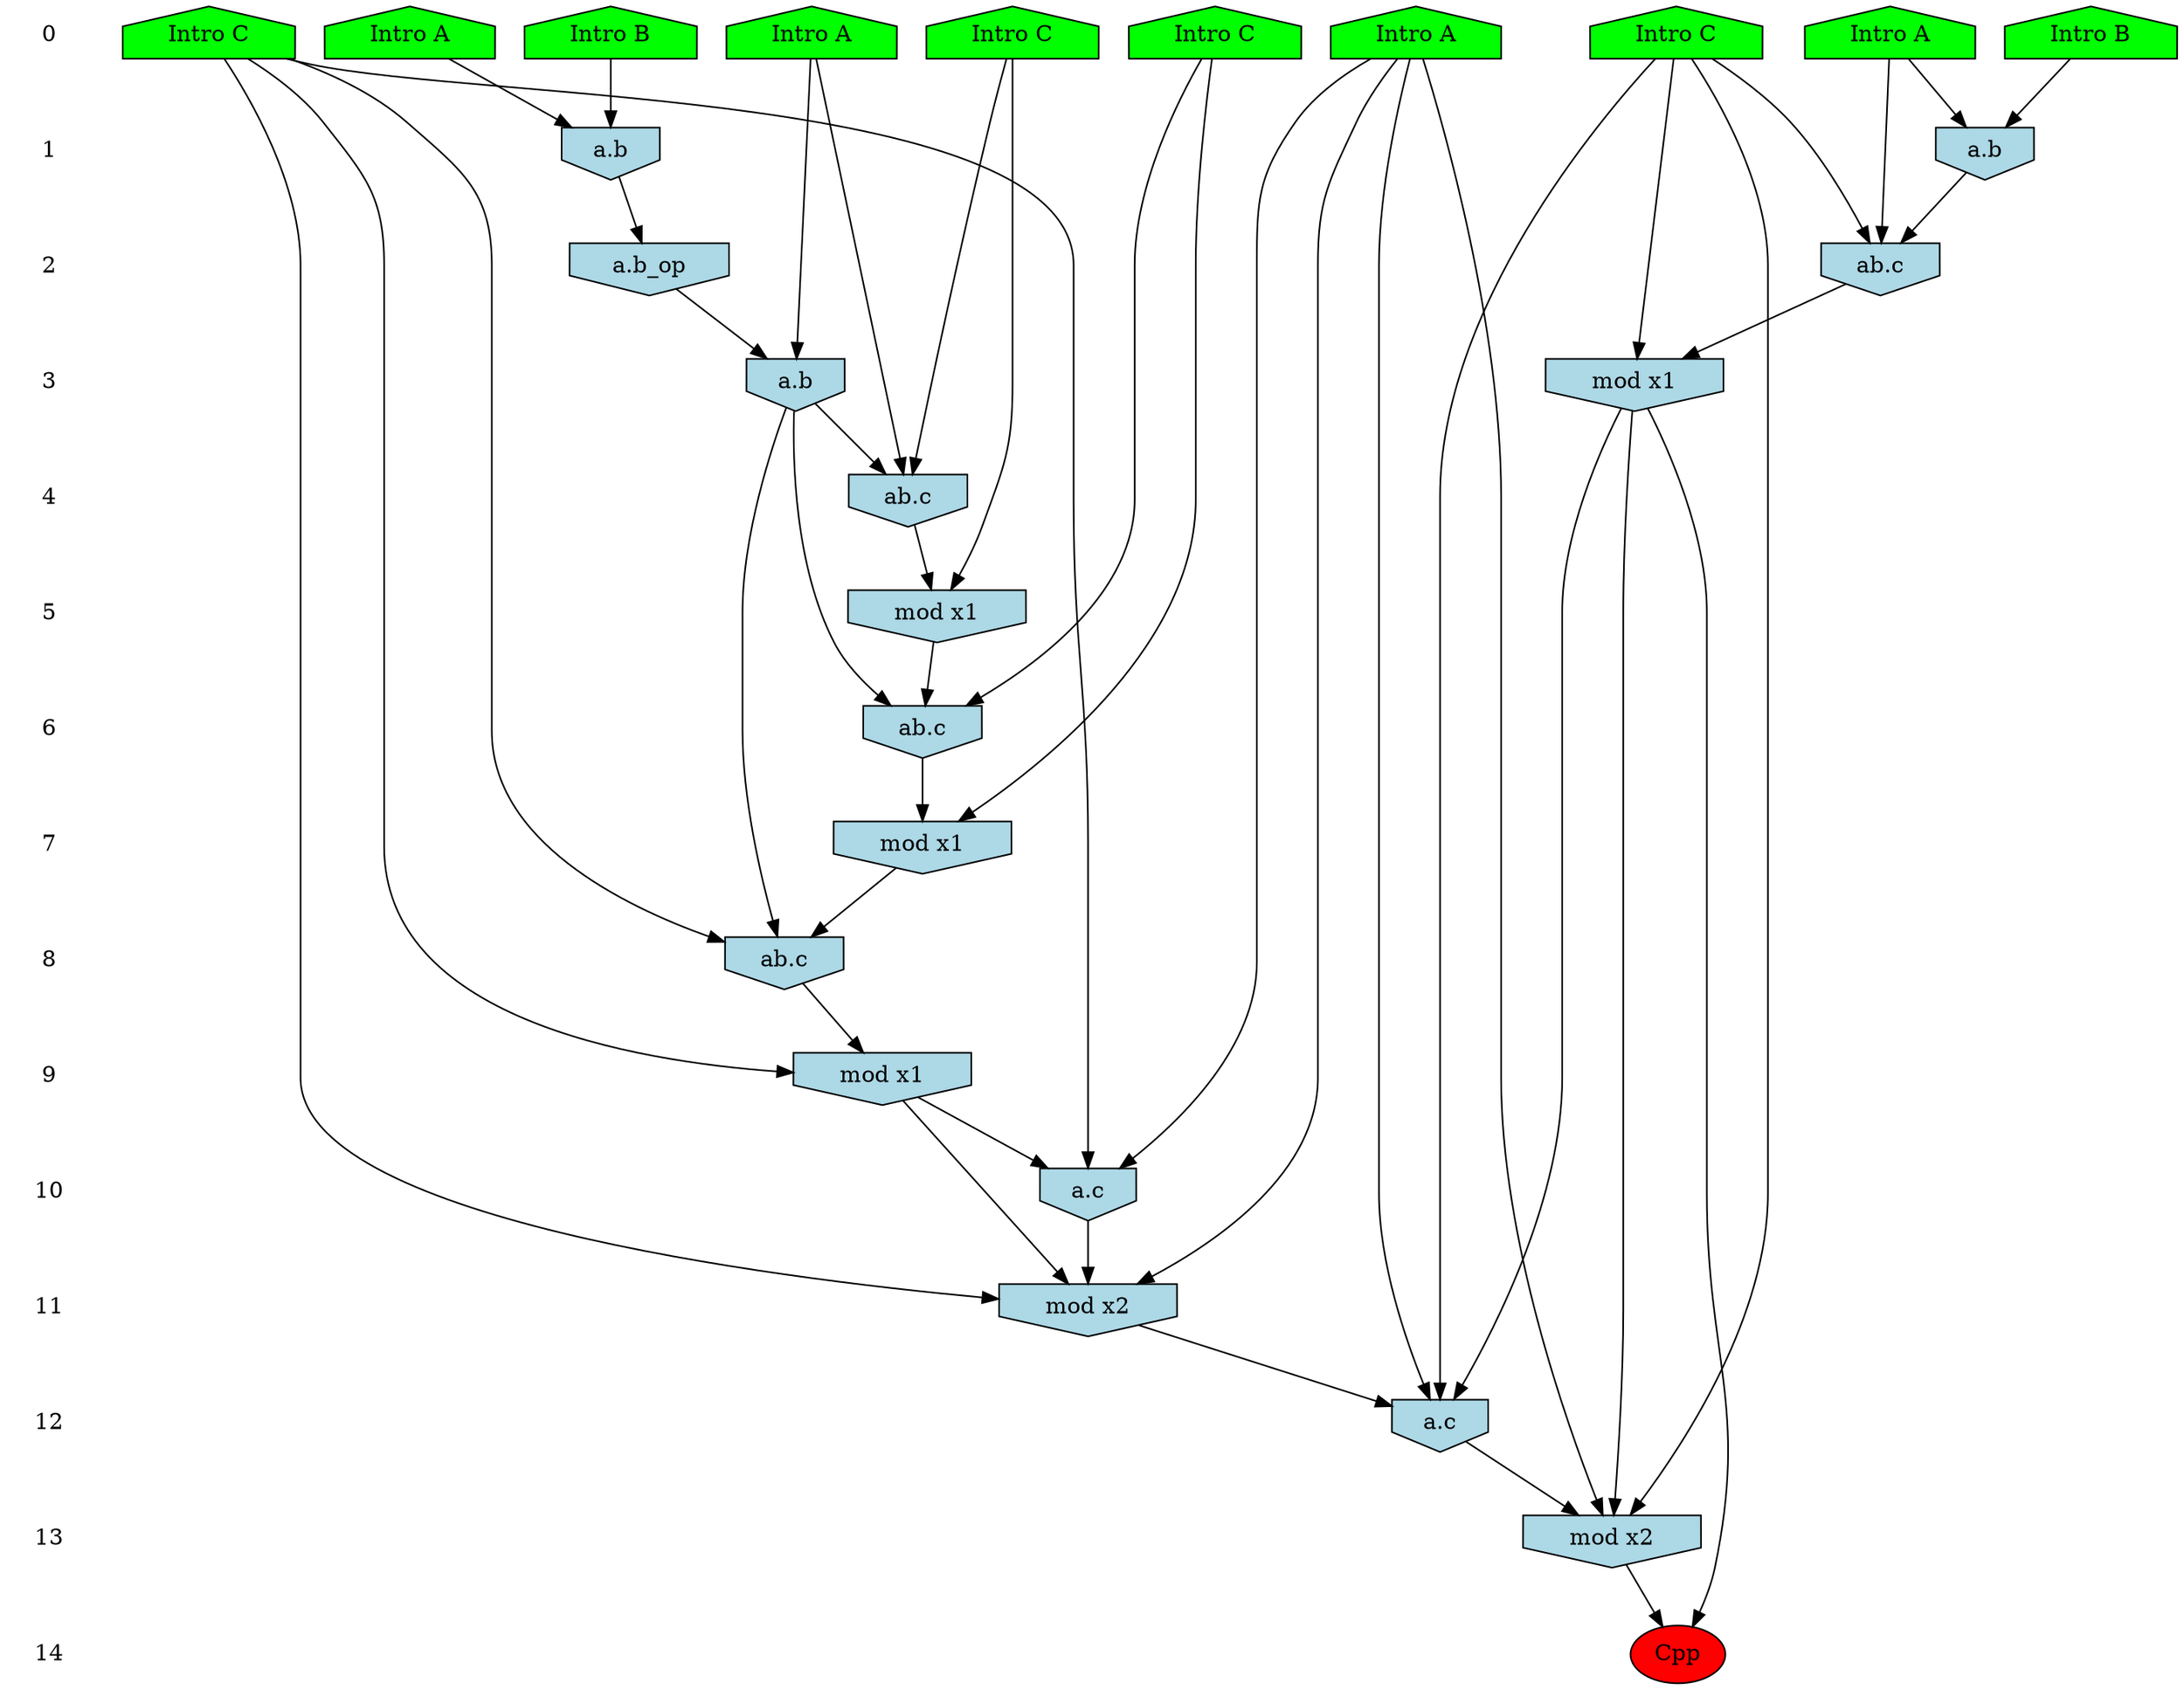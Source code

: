 /* Compression of 2 causal flows obtained in average at 1.394528E+01 t.u */
/* Compressed causal flows were: [1602;2838] */
digraph G{
 ranksep=.5 ; 
{ rank = same ; "0" [shape=plaintext] ; node_1 [label ="Intro A", shape=house, style=filled, fillcolor=green] ;
node_2 [label ="Intro A", shape=house, style=filled, fillcolor=green] ;
node_3 [label ="Intro A", shape=house, style=filled, fillcolor=green] ;
node_4 [label ="Intro A", shape=house, style=filled, fillcolor=green] ;
node_5 [label ="Intro B", shape=house, style=filled, fillcolor=green] ;
node_6 [label ="Intro B", shape=house, style=filled, fillcolor=green] ;
node_7 [label ="Intro C", shape=house, style=filled, fillcolor=green] ;
node_8 [label ="Intro C", shape=house, style=filled, fillcolor=green] ;
node_9 [label ="Intro C", shape=house, style=filled, fillcolor=green] ;
node_10 [label ="Intro C", shape=house, style=filled, fillcolor=green] ;
}
{ rank = same ; "1" [shape=plaintext] ; node_11 [label="a.b", shape=invhouse, style=filled, fillcolor = lightblue] ;
node_13 [label="a.b", shape=invhouse, style=filled, fillcolor = lightblue] ;
}
{ rank = same ; "2" [shape=plaintext] ; node_12 [label="a.b_op", shape=invhouse, style=filled, fillcolor = lightblue] ;
node_14 [label="ab.c", shape=invhouse, style=filled, fillcolor = lightblue] ;
}
{ rank = same ; "3" [shape=plaintext] ; node_15 [label="a.b", shape=invhouse, style=filled, fillcolor = lightblue] ;
node_18 [label="mod x1", shape=invhouse, style=filled, fillcolor = lightblue] ;
}
{ rank = same ; "4" [shape=plaintext] ; node_16 [label="ab.c", shape=invhouse, style=filled, fillcolor = lightblue] ;
}
{ rank = same ; "5" [shape=plaintext] ; node_17 [label="mod x1", shape=invhouse, style=filled, fillcolor = lightblue] ;
}
{ rank = same ; "6" [shape=plaintext] ; node_19 [label="ab.c", shape=invhouse, style=filled, fillcolor = lightblue] ;
}
{ rank = same ; "7" [shape=plaintext] ; node_20 [label="mod x1", shape=invhouse, style=filled, fillcolor = lightblue] ;
}
{ rank = same ; "8" [shape=plaintext] ; node_21 [label="ab.c", shape=invhouse, style=filled, fillcolor = lightblue] ;
}
{ rank = same ; "9" [shape=plaintext] ; node_22 [label="mod x1", shape=invhouse, style=filled, fillcolor = lightblue] ;
}
{ rank = same ; "10" [shape=plaintext] ; node_23 [label="a.c", shape=invhouse, style=filled, fillcolor = lightblue] ;
}
{ rank = same ; "11" [shape=plaintext] ; node_24 [label="mod x2", shape=invhouse, style=filled, fillcolor = lightblue] ;
}
{ rank = same ; "12" [shape=plaintext] ; node_25 [label="a.c", shape=invhouse, style=filled, fillcolor = lightblue] ;
}
{ rank = same ; "13" [shape=plaintext] ; node_26 [label="mod x2", shape=invhouse, style=filled, fillcolor = lightblue] ;
}
{ rank = same ; "14" [shape=plaintext] ; node_27 [label ="Cpp", style=filled, fillcolor=red] ;
}
"0" -> "1" [style="invis"]; 
"1" -> "2" [style="invis"]; 
"2" -> "3" [style="invis"]; 
"3" -> "4" [style="invis"]; 
"4" -> "5" [style="invis"]; 
"5" -> "6" [style="invis"]; 
"6" -> "7" [style="invis"]; 
"7" -> "8" [style="invis"]; 
"8" -> "9" [style="invis"]; 
"9" -> "10" [style="invis"]; 
"10" -> "11" [style="invis"]; 
"11" -> "12" [style="invis"]; 
"12" -> "13" [style="invis"]; 
"13" -> "14" [style="invis"]; 
node_2 -> node_11
node_6 -> node_11
node_11 -> node_12
node_3 -> node_13
node_5 -> node_13
node_3 -> node_14
node_9 -> node_14
node_13 -> node_14
node_1 -> node_15
node_12 -> node_15
node_1 -> node_16
node_7 -> node_16
node_15 -> node_16
node_7 -> node_17
node_16 -> node_17
node_9 -> node_18
node_14 -> node_18
node_8 -> node_19
node_15 -> node_19
node_17 -> node_19
node_8 -> node_20
node_19 -> node_20
node_10 -> node_21
node_15 -> node_21
node_20 -> node_21
node_10 -> node_22
node_21 -> node_22
node_4 -> node_23
node_10 -> node_23
node_22 -> node_23
node_4 -> node_24
node_10 -> node_24
node_22 -> node_24
node_23 -> node_24
node_4 -> node_25
node_9 -> node_25
node_18 -> node_25
node_24 -> node_25
node_4 -> node_26
node_9 -> node_26
node_18 -> node_26
node_25 -> node_26
node_18 -> node_27
node_26 -> node_27
}
/*
 Dot generation time: 0.000680
*/